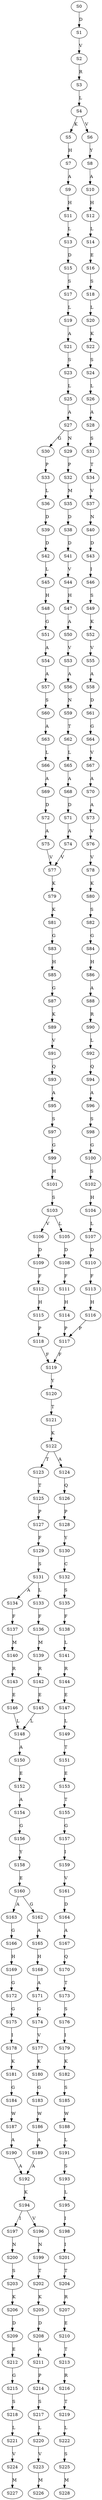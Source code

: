 strict digraph  {
	S0 -> S1 [ label = D ];
	S1 -> S2 [ label = V ];
	S2 -> S3 [ label = R ];
	S3 -> S4 [ label = L ];
	S4 -> S5 [ label = K ];
	S4 -> S6 [ label = V ];
	S5 -> S7 [ label = H ];
	S6 -> S8 [ label = Y ];
	S7 -> S9 [ label = A ];
	S8 -> S10 [ label = A ];
	S9 -> S11 [ label = H ];
	S10 -> S12 [ label = H ];
	S11 -> S13 [ label = L ];
	S12 -> S14 [ label = L ];
	S13 -> S15 [ label = D ];
	S14 -> S16 [ label = E ];
	S15 -> S17 [ label = S ];
	S16 -> S18 [ label = S ];
	S17 -> S19 [ label = L ];
	S18 -> S20 [ label = L ];
	S19 -> S21 [ label = A ];
	S20 -> S22 [ label = K ];
	S21 -> S23 [ label = S ];
	S22 -> S24 [ label = S ];
	S23 -> S25 [ label = L ];
	S24 -> S26 [ label = L ];
	S25 -> S27 [ label = A ];
	S26 -> S28 [ label = A ];
	S27 -> S29 [ label = N ];
	S27 -> S30 [ label = G ];
	S28 -> S31 [ label = S ];
	S29 -> S32 [ label = P ];
	S30 -> S33 [ label = P ];
	S31 -> S34 [ label = T ];
	S32 -> S35 [ label = M ];
	S33 -> S36 [ label = L ];
	S34 -> S37 [ label = V ];
	S35 -> S38 [ label = D ];
	S36 -> S39 [ label = D ];
	S37 -> S40 [ label = N ];
	S38 -> S41 [ label = D ];
	S39 -> S42 [ label = D ];
	S40 -> S43 [ label = D ];
	S41 -> S44 [ label = V ];
	S42 -> S45 [ label = L ];
	S43 -> S46 [ label = I ];
	S44 -> S47 [ label = H ];
	S45 -> S48 [ label = H ];
	S46 -> S49 [ label = S ];
	S47 -> S50 [ label = A ];
	S48 -> S51 [ label = G ];
	S49 -> S52 [ label = K ];
	S50 -> S53 [ label = V ];
	S51 -> S54 [ label = A ];
	S52 -> S55 [ label = V ];
	S53 -> S56 [ label = A ];
	S54 -> S57 [ label = A ];
	S55 -> S58 [ label = A ];
	S56 -> S59 [ label = N ];
	S57 -> S60 [ label = S ];
	S58 -> S61 [ label = D ];
	S59 -> S62 [ label = T ];
	S60 -> S63 [ label = A ];
	S61 -> S64 [ label = G ];
	S62 -> S65 [ label = L ];
	S63 -> S66 [ label = L ];
	S64 -> S67 [ label = V ];
	S65 -> S68 [ label = A ];
	S66 -> S69 [ label = A ];
	S67 -> S70 [ label = A ];
	S68 -> S71 [ label = D ];
	S69 -> S72 [ label = D ];
	S70 -> S73 [ label = A ];
	S71 -> S74 [ label = A ];
	S72 -> S75 [ label = A ];
	S73 -> S76 [ label = V ];
	S74 -> S77 [ label = V ];
	S75 -> S77 [ label = V ];
	S76 -> S78 [ label = V ];
	S77 -> S79 [ label = K ];
	S78 -> S80 [ label = K ];
	S79 -> S81 [ label = K ];
	S80 -> S82 [ label = S ];
	S81 -> S83 [ label = G ];
	S82 -> S84 [ label = G ];
	S83 -> S85 [ label = H ];
	S84 -> S86 [ label = H ];
	S85 -> S87 [ label = G ];
	S86 -> S88 [ label = A ];
	S87 -> S89 [ label = K ];
	S88 -> S90 [ label = R ];
	S89 -> S91 [ label = V ];
	S90 -> S92 [ label = L ];
	S91 -> S93 [ label = Q ];
	S92 -> S94 [ label = Q ];
	S93 -> S95 [ label = A ];
	S94 -> S96 [ label = A ];
	S95 -> S97 [ label = S ];
	S96 -> S98 [ label = S ];
	S97 -> S99 [ label = G ];
	S98 -> S100 [ label = G ];
	S99 -> S101 [ label = H ];
	S100 -> S102 [ label = S ];
	S101 -> S103 [ label = S ];
	S102 -> S104 [ label = H ];
	S103 -> S105 [ label = L ];
	S103 -> S106 [ label = V ];
	S104 -> S107 [ label = L ];
	S105 -> S108 [ label = D ];
	S106 -> S109 [ label = D ];
	S107 -> S110 [ label = D ];
	S108 -> S111 [ label = F ];
	S109 -> S112 [ label = F ];
	S110 -> S113 [ label = F ];
	S111 -> S114 [ label = H ];
	S112 -> S115 [ label = H ];
	S113 -> S116 [ label = H ];
	S114 -> S117 [ label = P ];
	S115 -> S118 [ label = P ];
	S116 -> S117 [ label = P ];
	S117 -> S119 [ label = F ];
	S118 -> S119 [ label = F ];
	S119 -> S120 [ label = Y ];
	S120 -> S121 [ label = T ];
	S121 -> S122 [ label = K ];
	S122 -> S123 [ label = T ];
	S122 -> S124 [ label = A ];
	S123 -> S125 [ label = T ];
	S124 -> S126 [ label = Q ];
	S125 -> S127 [ label = P ];
	S126 -> S128 [ label = P ];
	S127 -> S129 [ label = F ];
	S128 -> S130 [ label = Y ];
	S129 -> S131 [ label = S ];
	S130 -> S132 [ label = C ];
	S131 -> S133 [ label = L ];
	S131 -> S134 [ label = A ];
	S132 -> S135 [ label = S ];
	S133 -> S136 [ label = F ];
	S134 -> S137 [ label = F ];
	S135 -> S138 [ label = F ];
	S136 -> S139 [ label = M ];
	S137 -> S140 [ label = M ];
	S138 -> S141 [ label = L ];
	S139 -> S142 [ label = R ];
	S140 -> S143 [ label = R ];
	S141 -> S144 [ label = R ];
	S142 -> S145 [ label = E ];
	S143 -> S146 [ label = E ];
	S144 -> S147 [ label = E ];
	S145 -> S148 [ label = L ];
	S146 -> S148 [ label = L ];
	S147 -> S149 [ label = L ];
	S148 -> S150 [ label = A ];
	S149 -> S151 [ label = T ];
	S150 -> S152 [ label = E ];
	S151 -> S153 [ label = E ];
	S152 -> S154 [ label = A ];
	S153 -> S155 [ label = T ];
	S154 -> S156 [ label = G ];
	S155 -> S157 [ label = G ];
	S156 -> S158 [ label = Y ];
	S157 -> S159 [ label = I ];
	S158 -> S160 [ label = E ];
	S159 -> S161 [ label = V ];
	S160 -> S162 [ label = G ];
	S160 -> S163 [ label = A ];
	S161 -> S164 [ label = D ];
	S162 -> S165 [ label = A ];
	S163 -> S166 [ label = G ];
	S164 -> S167 [ label = A ];
	S165 -> S168 [ label = H ];
	S166 -> S169 [ label = H ];
	S167 -> S170 [ label = Q ];
	S168 -> S171 [ label = A ];
	S169 -> S172 [ label = G ];
	S170 -> S173 [ label = T ];
	S171 -> S174 [ label = G ];
	S172 -> S175 [ label = G ];
	S173 -> S176 [ label = S ];
	S174 -> S177 [ label = V ];
	S175 -> S178 [ label = I ];
	S176 -> S179 [ label = I ];
	S177 -> S180 [ label = K ];
	S178 -> S181 [ label = K ];
	S179 -> S182 [ label = K ];
	S180 -> S183 [ label = G ];
	S181 -> S184 [ label = G ];
	S182 -> S185 [ label = S ];
	S183 -> S186 [ label = W ];
	S184 -> S187 [ label = W ];
	S185 -> S188 [ label = W ];
	S186 -> S189 [ label = A ];
	S187 -> S190 [ label = A ];
	S188 -> S191 [ label = L ];
	S189 -> S192 [ label = A ];
	S190 -> S192 [ label = A ];
	S191 -> S193 [ label = S ];
	S192 -> S194 [ label = K ];
	S193 -> S195 [ label = L ];
	S194 -> S196 [ label = V ];
	S194 -> S197 [ label = I ];
	S195 -> S198 [ label = I ];
	S196 -> S199 [ label = N ];
	S197 -> S200 [ label = N ];
	S198 -> S201 [ label = I ];
	S199 -> S202 [ label = T ];
	S200 -> S203 [ label = S ];
	S201 -> S204 [ label = T ];
	S202 -> S205 [ label = K ];
	S203 -> S206 [ label = K ];
	S204 -> S207 [ label = R ];
	S205 -> S208 [ label = D ];
	S206 -> S209 [ label = D ];
	S207 -> S210 [ label = E ];
	S208 -> S211 [ label = A ];
	S209 -> S212 [ label = E ];
	S210 -> S213 [ label = T ];
	S211 -> S214 [ label = P ];
	S212 -> S215 [ label = G ];
	S213 -> S216 [ label = R ];
	S214 -> S217 [ label = S ];
	S215 -> S218 [ label = S ];
	S216 -> S219 [ label = T ];
	S217 -> S220 [ label = L ];
	S218 -> S221 [ label = L ];
	S219 -> S222 [ label = L ];
	S220 -> S223 [ label = V ];
	S221 -> S224 [ label = V ];
	S222 -> S225 [ label = S ];
	S223 -> S226 [ label = M ];
	S224 -> S227 [ label = M ];
	S225 -> S228 [ label = M ];
}
